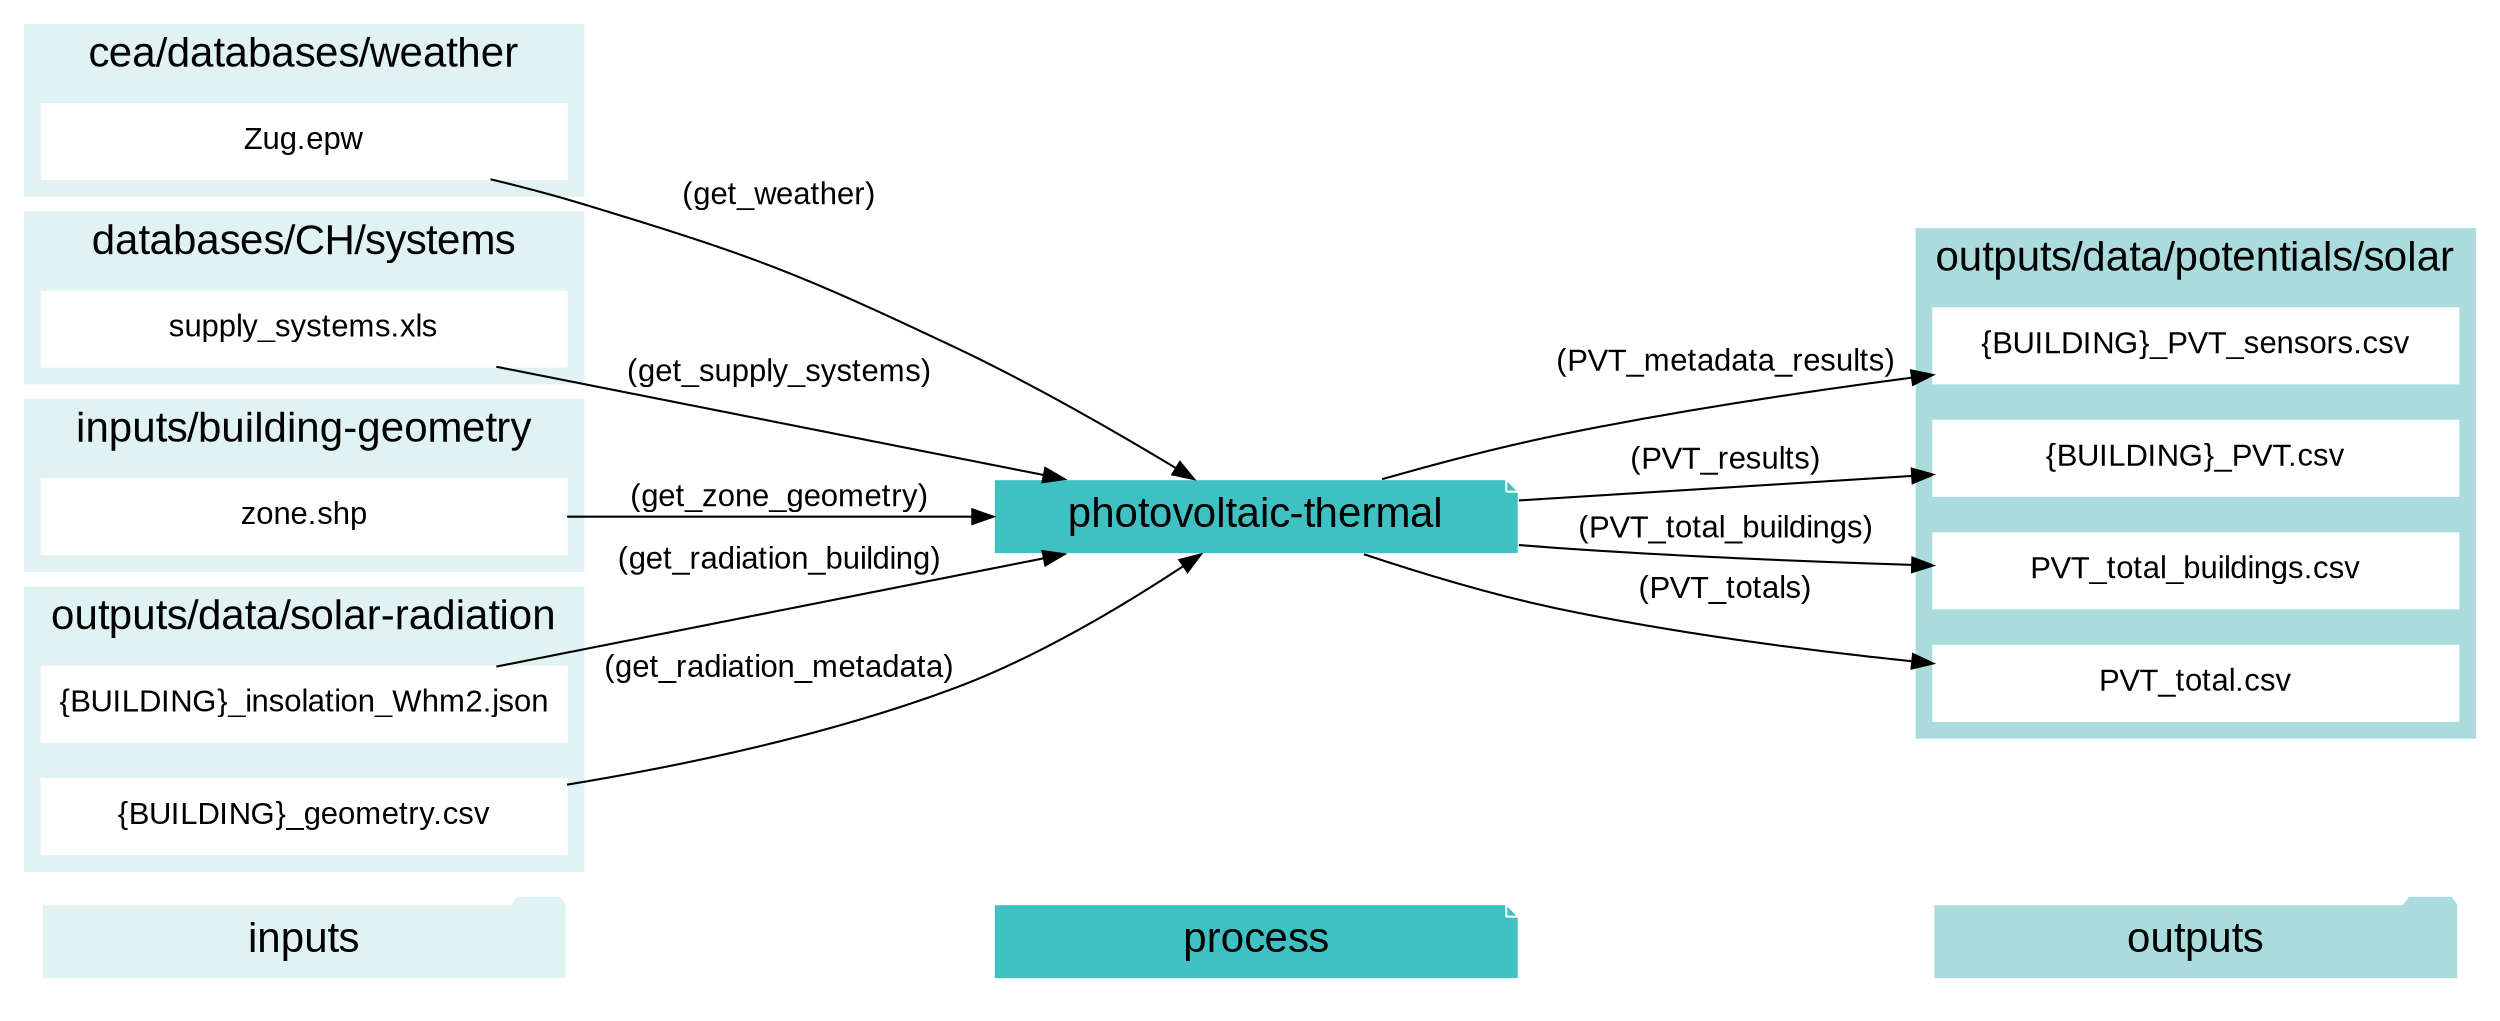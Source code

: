 digraph trace_inputlocator {
    rankdir="LR";
    graph [overlap=false, fontname=arial];
    node [shape=box, style=filled, color=white, fontsize=15, fontname=arial, fixedsize=true, width=3.503];
    edge [fontname=arial, fontsize = 15]
    newrank=true
    subgraph cluster_legend {
    fontsize=25
    style=invis
    "process"[style=filled, fillcolor="#3FC0C2", shape=note, fontsize=20, fontname="arial"]
    "inputs" [style=filled, shape=folder, color=white, fillcolor="#E1F2F2", fontsize=20]
    "outputs"[style=filled, shape=folder, color=white, fillcolor="#aadcdd", fontsize=20]
    "inputs"->"process"[style=invis]
    "process"->"outputs"[style=invis]
    }
    "photovoltaic-thermal"[style=filled, color=white, fillcolor="#3FC0C2", shape=note, fontsize=20, fontname=arial];
    subgraph cluster_0_in {
        style = filled;
        color = "#E1F2F2";
        fontsize = 20;
        rank=same;
        label="cea/databases/weather";
        "Zug.epw"
    }
    subgraph cluster_1_in {
        style = filled;
        color = "#E1F2F2";
        fontsize = 20;
        rank=same;
        label="databases/CH/systems";
        "supply_systems.xls"
    }
    subgraph cluster_2_in {
        style = filled;
        color = "#E1F2F2";
        fontsize = 20;
        rank=same;
        label="inputs/building-geometry";
        "zone.shp"
    }
    subgraph cluster_3_out {
        style = filled;
        color = "#aadcdd";
        fontsize = 20;
        rank=same;
        label="outputs/data/potentials/solar";
        "{BUILDING}_PVT_sensors.csv"
        "{BUILDING}_PVT.csv"
        "PVT_total_buildings.csv"
        "PVT_total.csv"
    }
    subgraph cluster_4_in {
        style = filled;
        color = "#E1F2F2";
        fontsize = 20;
        rank=same;
        label="outputs/data/solar-radiation";
        "{BUILDING}_insolation_Whm2.json"
        "{BUILDING}_geometry.csv"
    }
    "{BUILDING}_insolation_Whm2.json" -> "photovoltaic-thermal"[label="(get_radiation_building)"]
    "{BUILDING}_geometry.csv" -> "photovoltaic-thermal"[label="(get_radiation_metadata)"]
    "supply_systems.xls" -> "photovoltaic-thermal"[label="(get_supply_systems)"]
    "Zug.epw" -> "photovoltaic-thermal"[label="(get_weather)"]
    "zone.shp" -> "photovoltaic-thermal"[label="(get_zone_geometry)"]
    "photovoltaic-thermal" -> "{BUILDING}_PVT_sensors.csv"[label="(PVT_metadata_results)"]
    "photovoltaic-thermal" -> "{BUILDING}_PVT.csv"[label="(PVT_results)"]
    "photovoltaic-thermal" -> "PVT_total_buildings.csv"[label="(PVT_total_buildings)"]
    "photovoltaic-thermal" -> "PVT_total.csv"[label="(PVT_totals)"]
    }